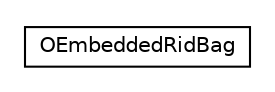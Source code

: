 #!/usr/local/bin/dot
#
# Class diagram 
# Generated by UMLGraph version R5_6-24-gf6e263 (http://www.umlgraph.org/)
#

digraph G {
	edge [fontname="Helvetica",fontsize=10,labelfontname="Helvetica",labelfontsize=10];
	node [fontname="Helvetica",fontsize=10,shape=plaintext];
	nodesep=0.25;
	ranksep=0.5;
	// com.orientechnologies.orient.core.db.record.ridbag.embedded.OEmbeddedRidBag
	c92288 [label=<<table title="com.orientechnologies.orient.core.db.record.ridbag.embedded.OEmbeddedRidBag" border="0" cellborder="1" cellspacing="0" cellpadding="2" port="p" href="./OEmbeddedRidBag.html">
		<tr><td><table border="0" cellspacing="0" cellpadding="1">
<tr><td align="center" balign="center"> OEmbeddedRidBag </td></tr>
		</table></td></tr>
		</table>>, URL="./OEmbeddedRidBag.html", fontname="Helvetica", fontcolor="black", fontsize=10.0];
}

